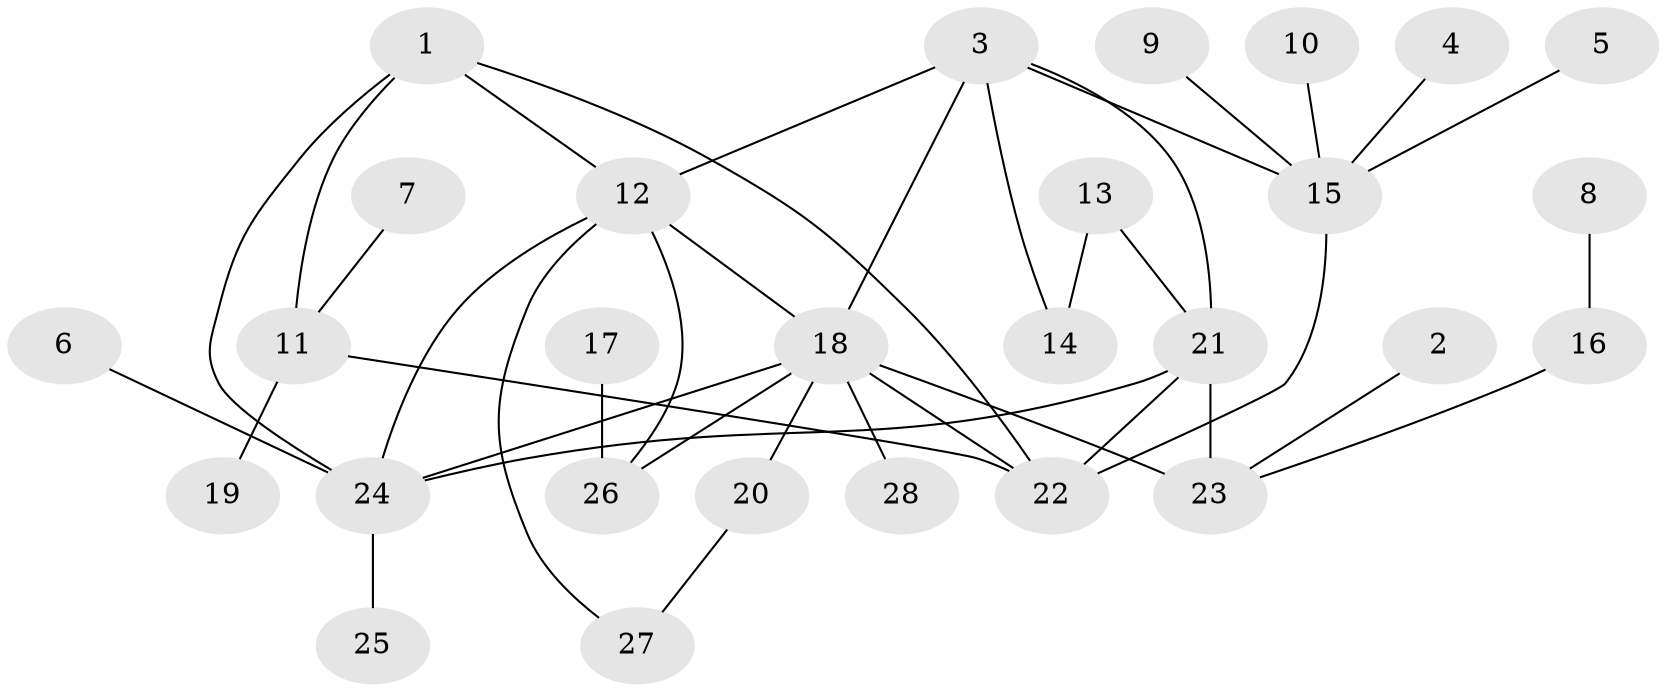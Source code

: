 // original degree distribution, {7: 0.028985507246376812, 4: 0.08695652173913043, 9: 0.028985507246376812, 6: 0.043478260869565216, 12: 0.014492753623188406, 2: 0.2318840579710145, 3: 0.043478260869565216, 10: 0.014492753623188406, 1: 0.5072463768115942}
// Generated by graph-tools (version 1.1) at 2025/37/03/04/25 23:37:38]
// undirected, 28 vertices, 39 edges
graph export_dot {
  node [color=gray90,style=filled];
  1;
  2;
  3;
  4;
  5;
  6;
  7;
  8;
  9;
  10;
  11;
  12;
  13;
  14;
  15;
  16;
  17;
  18;
  19;
  20;
  21;
  22;
  23;
  24;
  25;
  26;
  27;
  28;
  1 -- 11 [weight=1.0];
  1 -- 12 [weight=1.0];
  1 -- 22 [weight=1.0];
  1 -- 24 [weight=1.0];
  2 -- 23 [weight=1.0];
  3 -- 12 [weight=1.0];
  3 -- 14 [weight=1.0];
  3 -- 15 [weight=2.0];
  3 -- 18 [weight=2.0];
  3 -- 21 [weight=1.0];
  4 -- 15 [weight=1.0];
  5 -- 15 [weight=1.0];
  6 -- 24 [weight=1.0];
  7 -- 11 [weight=1.0];
  8 -- 16 [weight=1.0];
  9 -- 15 [weight=1.0];
  10 -- 15 [weight=1.0];
  11 -- 19 [weight=1.0];
  11 -- 22 [weight=2.0];
  12 -- 18 [weight=1.0];
  12 -- 24 [weight=1.0];
  12 -- 26 [weight=1.0];
  12 -- 27 [weight=1.0];
  13 -- 14 [weight=1.0];
  13 -- 21 [weight=1.0];
  15 -- 22 [weight=1.0];
  16 -- 23 [weight=1.0];
  17 -- 26 [weight=1.0];
  18 -- 20 [weight=1.0];
  18 -- 22 [weight=1.0];
  18 -- 23 [weight=2.0];
  18 -- 24 [weight=1.0];
  18 -- 26 [weight=1.0];
  18 -- 28 [weight=1.0];
  20 -- 27 [weight=1.0];
  21 -- 22 [weight=1.0];
  21 -- 23 [weight=2.0];
  21 -- 24 [weight=1.0];
  24 -- 25 [weight=1.0];
}
